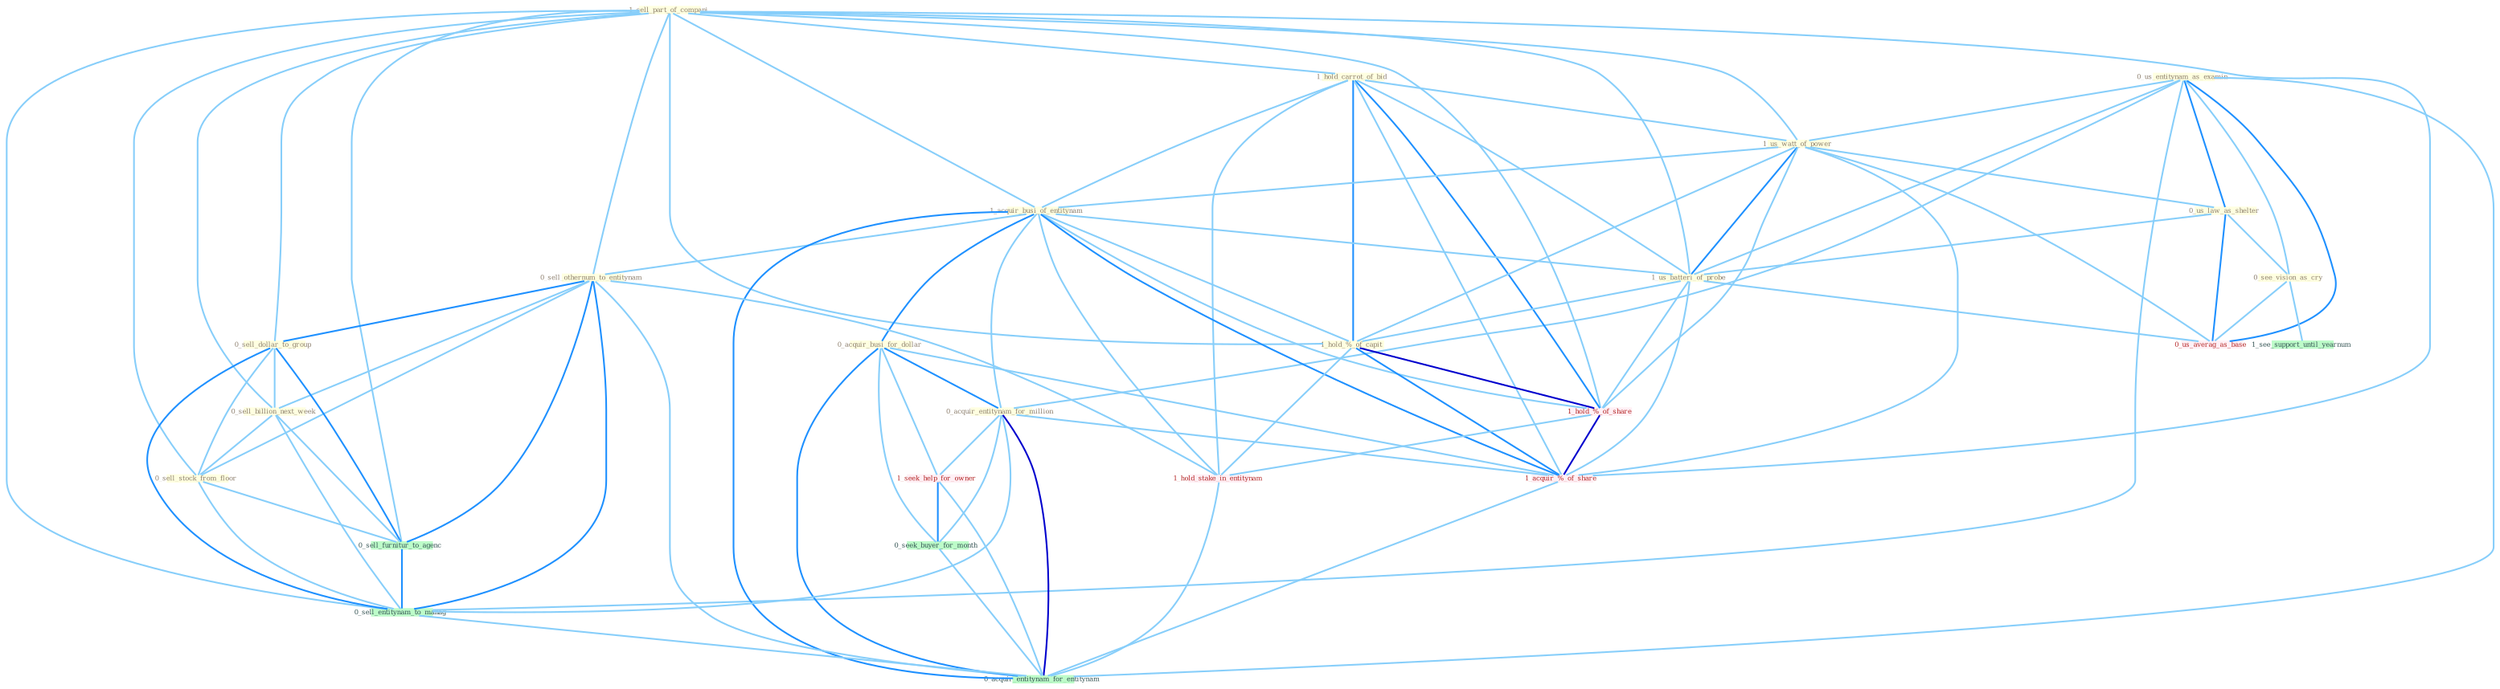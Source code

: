Graph G{ 
    node
    [shape=polygon,style=filled,width=.5,height=.06,color="#BDFCC9",fixedsize=true,fontsize=4,
    fontcolor="#2f4f4f"];
    {node
    [color="#ffffe0", fontcolor="#8b7d6b"] "1_sell_part_of_compani " "0_us_entitynam_as_examin " "1_hold_carrot_of_bid " "1_us_watt_of_power " "1_acquir_busi_of_entitynam " "0_sell_othernum_to_entitynam " "0_sell_dollar_to_group " "0_sell_billion_next_week " "0_us_law_as_shelter " "0_sell_stock_from_floor " "1_us_batteri_of_probe " "0_see_vision_as_cry " "0_acquir_busi_for_dollar " "1_hold_%_of_capit " "0_acquir_entitynam_for_million "}
{node [color="#fff0f5", fontcolor="#b22222"] "1_hold_%_of_share " "1_hold_stake_in_entitynam " "1_seek_help_for_owner " "1_acquir_%_of_share " "0_us_averag_as_base "}
edge [color="#B0E2FF"];

	"1_sell_part_of_compani " -- "1_hold_carrot_of_bid " [w="1", color="#87cefa" ];
	"1_sell_part_of_compani " -- "1_us_watt_of_power " [w="1", color="#87cefa" ];
	"1_sell_part_of_compani " -- "1_acquir_busi_of_entitynam " [w="1", color="#87cefa" ];
	"1_sell_part_of_compani " -- "0_sell_othernum_to_entitynam " [w="1", color="#87cefa" ];
	"1_sell_part_of_compani " -- "0_sell_dollar_to_group " [w="1", color="#87cefa" ];
	"1_sell_part_of_compani " -- "0_sell_billion_next_week " [w="1", color="#87cefa" ];
	"1_sell_part_of_compani " -- "0_sell_stock_from_floor " [w="1", color="#87cefa" ];
	"1_sell_part_of_compani " -- "1_us_batteri_of_probe " [w="1", color="#87cefa" ];
	"1_sell_part_of_compani " -- "1_hold_%_of_capit " [w="1", color="#87cefa" ];
	"1_sell_part_of_compani " -- "1_hold_%_of_share " [w="1", color="#87cefa" ];
	"1_sell_part_of_compani " -- "1_acquir_%_of_share " [w="1", color="#87cefa" ];
	"1_sell_part_of_compani " -- "0_sell_furnitur_to_agenc " [w="1", color="#87cefa" ];
	"1_sell_part_of_compani " -- "0_sell_entitynam_to_manag " [w="1", color="#87cefa" ];
	"0_us_entitynam_as_examin " -- "1_us_watt_of_power " [w="1", color="#87cefa" ];
	"0_us_entitynam_as_examin " -- "0_us_law_as_shelter " [w="2", color="#1e90ff" , len=0.8];
	"0_us_entitynam_as_examin " -- "1_us_batteri_of_probe " [w="1", color="#87cefa" ];
	"0_us_entitynam_as_examin " -- "0_see_vision_as_cry " [w="1", color="#87cefa" ];
	"0_us_entitynam_as_examin " -- "0_acquir_entitynam_for_million " [w="1", color="#87cefa" ];
	"0_us_entitynam_as_examin " -- "0_us_averag_as_base " [w="2", color="#1e90ff" , len=0.8];
	"0_us_entitynam_as_examin " -- "0_sell_entitynam_to_manag " [w="1", color="#87cefa" ];
	"0_us_entitynam_as_examin " -- "0_acquir_entitynam_for_entitynam " [w="1", color="#87cefa" ];
	"1_hold_carrot_of_bid " -- "1_us_watt_of_power " [w="1", color="#87cefa" ];
	"1_hold_carrot_of_bid " -- "1_acquir_busi_of_entitynam " [w="1", color="#87cefa" ];
	"1_hold_carrot_of_bid " -- "1_us_batteri_of_probe " [w="1", color="#87cefa" ];
	"1_hold_carrot_of_bid " -- "1_hold_%_of_capit " [w="2", color="#1e90ff" , len=0.8];
	"1_hold_carrot_of_bid " -- "1_hold_%_of_share " [w="2", color="#1e90ff" , len=0.8];
	"1_hold_carrot_of_bid " -- "1_hold_stake_in_entitynam " [w="1", color="#87cefa" ];
	"1_hold_carrot_of_bid " -- "1_acquir_%_of_share " [w="1", color="#87cefa" ];
	"1_us_watt_of_power " -- "1_acquir_busi_of_entitynam " [w="1", color="#87cefa" ];
	"1_us_watt_of_power " -- "0_us_law_as_shelter " [w="1", color="#87cefa" ];
	"1_us_watt_of_power " -- "1_us_batteri_of_probe " [w="2", color="#1e90ff" , len=0.8];
	"1_us_watt_of_power " -- "1_hold_%_of_capit " [w="1", color="#87cefa" ];
	"1_us_watt_of_power " -- "1_hold_%_of_share " [w="1", color="#87cefa" ];
	"1_us_watt_of_power " -- "1_acquir_%_of_share " [w="1", color="#87cefa" ];
	"1_us_watt_of_power " -- "0_us_averag_as_base " [w="1", color="#87cefa" ];
	"1_acquir_busi_of_entitynam " -- "0_sell_othernum_to_entitynam " [w="1", color="#87cefa" ];
	"1_acquir_busi_of_entitynam " -- "1_us_batteri_of_probe " [w="1", color="#87cefa" ];
	"1_acquir_busi_of_entitynam " -- "0_acquir_busi_for_dollar " [w="2", color="#1e90ff" , len=0.8];
	"1_acquir_busi_of_entitynam " -- "1_hold_%_of_capit " [w="1", color="#87cefa" ];
	"1_acquir_busi_of_entitynam " -- "0_acquir_entitynam_for_million " [w="1", color="#87cefa" ];
	"1_acquir_busi_of_entitynam " -- "1_hold_%_of_share " [w="1", color="#87cefa" ];
	"1_acquir_busi_of_entitynam " -- "1_hold_stake_in_entitynam " [w="1", color="#87cefa" ];
	"1_acquir_busi_of_entitynam " -- "1_acquir_%_of_share " [w="2", color="#1e90ff" , len=0.8];
	"1_acquir_busi_of_entitynam " -- "0_acquir_entitynam_for_entitynam " [w="2", color="#1e90ff" , len=0.8];
	"0_sell_othernum_to_entitynam " -- "0_sell_dollar_to_group " [w="2", color="#1e90ff" , len=0.8];
	"0_sell_othernum_to_entitynam " -- "0_sell_billion_next_week " [w="1", color="#87cefa" ];
	"0_sell_othernum_to_entitynam " -- "0_sell_stock_from_floor " [w="1", color="#87cefa" ];
	"0_sell_othernum_to_entitynam " -- "1_hold_stake_in_entitynam " [w="1", color="#87cefa" ];
	"0_sell_othernum_to_entitynam " -- "0_sell_furnitur_to_agenc " [w="2", color="#1e90ff" , len=0.8];
	"0_sell_othernum_to_entitynam " -- "0_sell_entitynam_to_manag " [w="2", color="#1e90ff" , len=0.8];
	"0_sell_othernum_to_entitynam " -- "0_acquir_entitynam_for_entitynam " [w="1", color="#87cefa" ];
	"0_sell_dollar_to_group " -- "0_sell_billion_next_week " [w="1", color="#87cefa" ];
	"0_sell_dollar_to_group " -- "0_sell_stock_from_floor " [w="1", color="#87cefa" ];
	"0_sell_dollar_to_group " -- "0_sell_furnitur_to_agenc " [w="2", color="#1e90ff" , len=0.8];
	"0_sell_dollar_to_group " -- "0_sell_entitynam_to_manag " [w="2", color="#1e90ff" , len=0.8];
	"0_sell_billion_next_week " -- "0_sell_stock_from_floor " [w="1", color="#87cefa" ];
	"0_sell_billion_next_week " -- "0_sell_furnitur_to_agenc " [w="1", color="#87cefa" ];
	"0_sell_billion_next_week " -- "0_sell_entitynam_to_manag " [w="1", color="#87cefa" ];
	"0_us_law_as_shelter " -- "1_us_batteri_of_probe " [w="1", color="#87cefa" ];
	"0_us_law_as_shelter " -- "0_see_vision_as_cry " [w="1", color="#87cefa" ];
	"0_us_law_as_shelter " -- "0_us_averag_as_base " [w="2", color="#1e90ff" , len=0.8];
	"0_sell_stock_from_floor " -- "0_sell_furnitur_to_agenc " [w="1", color="#87cefa" ];
	"0_sell_stock_from_floor " -- "0_sell_entitynam_to_manag " [w="1", color="#87cefa" ];
	"1_us_batteri_of_probe " -- "1_hold_%_of_capit " [w="1", color="#87cefa" ];
	"1_us_batteri_of_probe " -- "1_hold_%_of_share " [w="1", color="#87cefa" ];
	"1_us_batteri_of_probe " -- "1_acquir_%_of_share " [w="1", color="#87cefa" ];
	"1_us_batteri_of_probe " -- "0_us_averag_as_base " [w="1", color="#87cefa" ];
	"0_see_vision_as_cry " -- "1_see_support_until_yearnum " [w="1", color="#87cefa" ];
	"0_see_vision_as_cry " -- "0_us_averag_as_base " [w="1", color="#87cefa" ];
	"0_acquir_busi_for_dollar " -- "0_acquir_entitynam_for_million " [w="2", color="#1e90ff" , len=0.8];
	"0_acquir_busi_for_dollar " -- "1_seek_help_for_owner " [w="1", color="#87cefa" ];
	"0_acquir_busi_for_dollar " -- "0_seek_buyer_for_month " [w="1", color="#87cefa" ];
	"0_acquir_busi_for_dollar " -- "1_acquir_%_of_share " [w="1", color="#87cefa" ];
	"0_acquir_busi_for_dollar " -- "0_acquir_entitynam_for_entitynam " [w="2", color="#1e90ff" , len=0.8];
	"1_hold_%_of_capit " -- "1_hold_%_of_share " [w="3", color="#0000cd" , len=0.6];
	"1_hold_%_of_capit " -- "1_hold_stake_in_entitynam " [w="1", color="#87cefa" ];
	"1_hold_%_of_capit " -- "1_acquir_%_of_share " [w="2", color="#1e90ff" , len=0.8];
	"0_acquir_entitynam_for_million " -- "1_seek_help_for_owner " [w="1", color="#87cefa" ];
	"0_acquir_entitynam_for_million " -- "0_seek_buyer_for_month " [w="1", color="#87cefa" ];
	"0_acquir_entitynam_for_million " -- "1_acquir_%_of_share " [w="1", color="#87cefa" ];
	"0_acquir_entitynam_for_million " -- "0_sell_entitynam_to_manag " [w="1", color="#87cefa" ];
	"0_acquir_entitynam_for_million " -- "0_acquir_entitynam_for_entitynam " [w="3", color="#0000cd" , len=0.6];
	"1_hold_%_of_share " -- "1_hold_stake_in_entitynam " [w="1", color="#87cefa" ];
	"1_hold_%_of_share " -- "1_acquir_%_of_share " [w="3", color="#0000cd" , len=0.6];
	"1_hold_stake_in_entitynam " -- "0_acquir_entitynam_for_entitynam " [w="1", color="#87cefa" ];
	"1_seek_help_for_owner " -- "0_seek_buyer_for_month " [w="2", color="#1e90ff" , len=0.8];
	"1_seek_help_for_owner " -- "0_acquir_entitynam_for_entitynam " [w="1", color="#87cefa" ];
	"0_seek_buyer_for_month " -- "0_acquir_entitynam_for_entitynam " [w="1", color="#87cefa" ];
	"1_acquir_%_of_share " -- "0_acquir_entitynam_for_entitynam " [w="1", color="#87cefa" ];
	"0_sell_furnitur_to_agenc " -- "0_sell_entitynam_to_manag " [w="2", color="#1e90ff" , len=0.8];
	"0_sell_entitynam_to_manag " -- "0_acquir_entitynam_for_entitynam " [w="1", color="#87cefa" ];
}